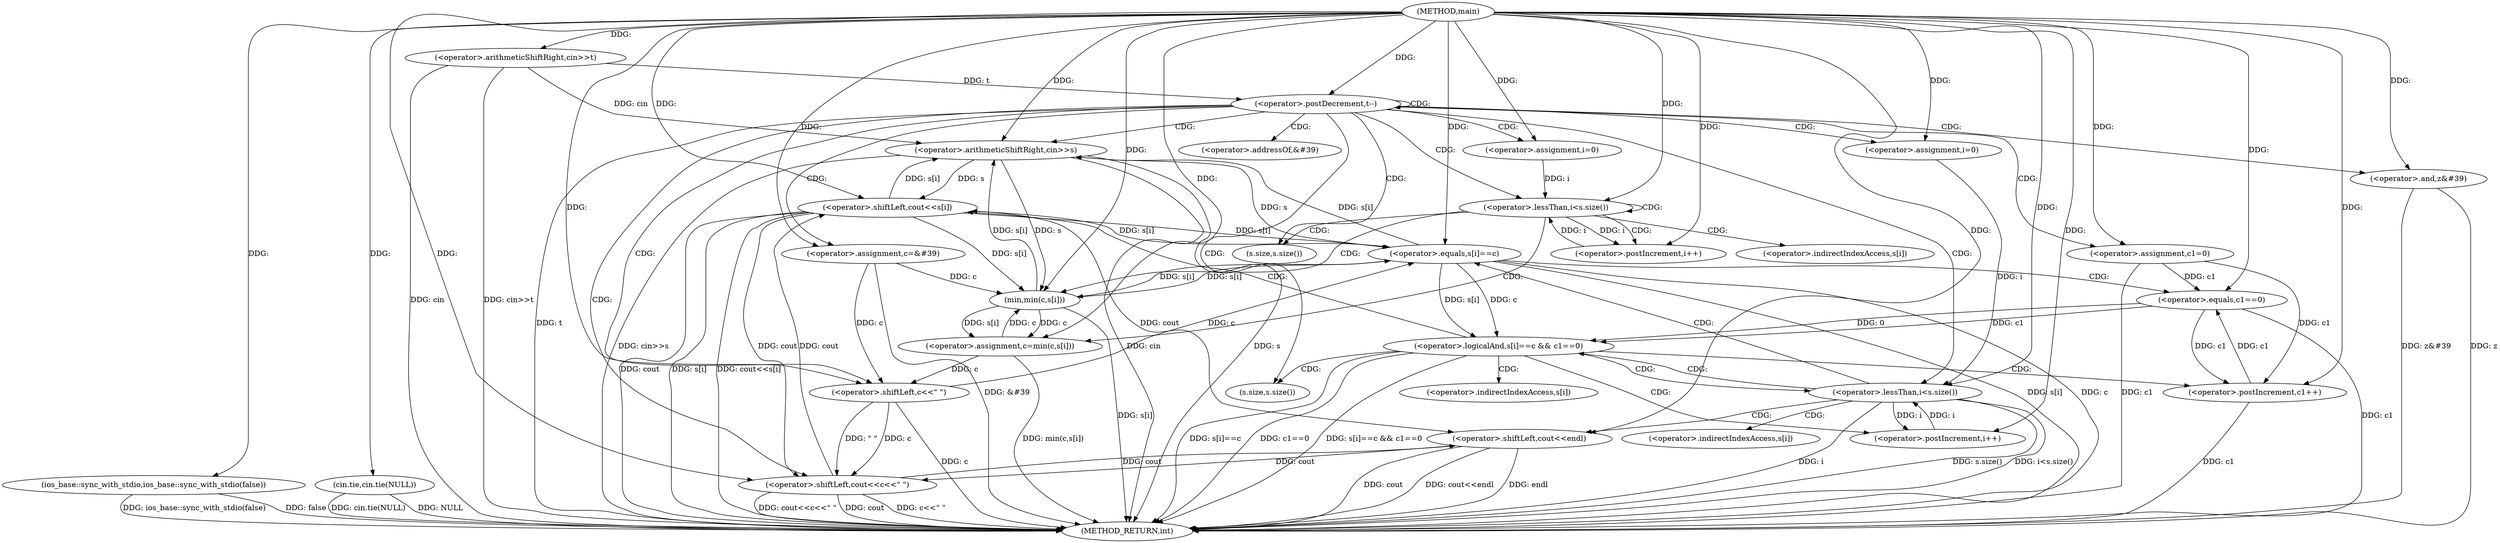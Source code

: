 digraph "main" {  
"1000366" [label = "(METHOD,main)" ]
"1000452" [label = "(METHOD_RETURN,int)" ]
"1000368" [label = "(ios_base::sync_with_stdio,ios_base::sync_with_stdio(false))" ]
"1000370" [label = "(cin.tie,cin.tie(NULL))" ]
"1000373" [label = "(<operator>.arithmeticShiftRight,cin>>t)" ]
"1000377" [label = "(<operator>.postDecrement,t--)" ]
"1000381" [label = "(<operator>.arithmeticShiftRight,cin>>s)" ]
"1000385" [label = "(<operator>.assignment,c=&#39)" ]
"1000389" [label = "(<operator>.and,z&#39)" ]
"1000410" [label = "(<operator>.shiftLeft,cout<<c<<\" \")" ]
"1000416" [label = "(<operator>.assignment,c1=0)" ]
"1000449" [label = "(<operator>.shiftLeft,cout<<endl)" ]
"1000394" [label = "(<operator>.assignment,i=0)" ]
"1000397" [label = "(<operator>.lessThan,i<s.size())" ]
"1000400" [label = "(<operator>.postIncrement,i++)" ]
"1000421" [label = "(<operator>.assignment,i=0)" ]
"1000424" [label = "(<operator>.lessThan,i<s.size())" ]
"1000427" [label = "(<operator>.postIncrement,i++)" ]
"1000403" [label = "(<operator>.assignment,c=min(c,s[i]))" ]
"1000412" [label = "(<operator>.shiftLeft,c<<\" \")" ]
"1000444" [label = "(<operator>.shiftLeft,cout<<s[i])" ]
"1000431" [label = "(<operator>.logicalAnd,s[i]==c && c1==0)" ]
"1000405" [label = "(min,min(c,s[i]))" ]
"1000441" [label = "(<operator>.postIncrement,c1++)" ]
"1000432" [label = "(<operator>.equals,s[i]==c)" ]
"1000437" [label = "(<operator>.equals,c1==0)" ]
"1000387" [label = "(<operator>.addressOf,&#39)" ]
"1000399" [label = "(s.size,s.size())" ]
"1000426" [label = "(s.size,s.size())" ]
"1000446" [label = "(<operator>.indirectIndexAccess,s[i])" ]
"1000407" [label = "(<operator>.indirectIndexAccess,s[i])" ]
"1000433" [label = "(<operator>.indirectIndexAccess,s[i])" ]
  "1000368" -> "1000452"  [ label = "DDG: ios_base::sync_with_stdio(false)"] 
  "1000370" -> "1000452"  [ label = "DDG: cin.tie(NULL)"] 
  "1000373" -> "1000452"  [ label = "DDG: cin"] 
  "1000373" -> "1000452"  [ label = "DDG: cin>>t"] 
  "1000377" -> "1000452"  [ label = "DDG: t"] 
  "1000381" -> "1000452"  [ label = "DDG: cin"] 
  "1000381" -> "1000452"  [ label = "DDG: s"] 
  "1000381" -> "1000452"  [ label = "DDG: cin>>s"] 
  "1000385" -> "1000452"  [ label = "DDG: &#39"] 
  "1000389" -> "1000452"  [ label = "DDG: z&#39"] 
  "1000410" -> "1000452"  [ label = "DDG: cout"] 
  "1000412" -> "1000452"  [ label = "DDG: c"] 
  "1000410" -> "1000452"  [ label = "DDG: c<<\" \""] 
  "1000410" -> "1000452"  [ label = "DDG: cout<<c<<\" \""] 
  "1000416" -> "1000452"  [ label = "DDG: c1"] 
  "1000424" -> "1000452"  [ label = "DDG: i"] 
  "1000424" -> "1000452"  [ label = "DDG: s.size()"] 
  "1000424" -> "1000452"  [ label = "DDG: i<s.size()"] 
  "1000449" -> "1000452"  [ label = "DDG: cout"] 
  "1000449" -> "1000452"  [ label = "DDG: cout<<endl"] 
  "1000432" -> "1000452"  [ label = "DDG: s[i]"] 
  "1000432" -> "1000452"  [ label = "DDG: c"] 
  "1000431" -> "1000452"  [ label = "DDG: s[i]==c"] 
  "1000437" -> "1000452"  [ label = "DDG: c1"] 
  "1000431" -> "1000452"  [ label = "DDG: c1==0"] 
  "1000431" -> "1000452"  [ label = "DDG: s[i]==c && c1==0"] 
  "1000444" -> "1000452"  [ label = "DDG: cout"] 
  "1000444" -> "1000452"  [ label = "DDG: s[i]"] 
  "1000444" -> "1000452"  [ label = "DDG: cout<<s[i]"] 
  "1000441" -> "1000452"  [ label = "DDG: c1"] 
  "1000405" -> "1000452"  [ label = "DDG: s[i]"] 
  "1000403" -> "1000452"  [ label = "DDG: min(c,s[i])"] 
  "1000389" -> "1000452"  [ label = "DDG: z"] 
  "1000449" -> "1000452"  [ label = "DDG: endl"] 
  "1000370" -> "1000452"  [ label = "DDG: NULL"] 
  "1000368" -> "1000452"  [ label = "DDG: false"] 
  "1000366" -> "1000368"  [ label = "DDG: "] 
  "1000366" -> "1000370"  [ label = "DDG: "] 
  "1000366" -> "1000373"  [ label = "DDG: "] 
  "1000373" -> "1000377"  [ label = "DDG: t"] 
  "1000366" -> "1000377"  [ label = "DDG: "] 
  "1000366" -> "1000416"  [ label = "DDG: "] 
  "1000373" -> "1000381"  [ label = "DDG: cin"] 
  "1000366" -> "1000381"  [ label = "DDG: "] 
  "1000432" -> "1000381"  [ label = "DDG: s[i]"] 
  "1000444" -> "1000381"  [ label = "DDG: s[i]"] 
  "1000405" -> "1000381"  [ label = "DDG: s[i]"] 
  "1000366" -> "1000385"  [ label = "DDG: "] 
  "1000366" -> "1000389"  [ label = "DDG: "] 
  "1000366" -> "1000394"  [ label = "DDG: "] 
  "1000449" -> "1000410"  [ label = "DDG: cout"] 
  "1000444" -> "1000410"  [ label = "DDG: cout"] 
  "1000366" -> "1000410"  [ label = "DDG: "] 
  "1000412" -> "1000410"  [ label = "DDG: \" \""] 
  "1000412" -> "1000410"  [ label = "DDG: c"] 
  "1000366" -> "1000421"  [ label = "DDG: "] 
  "1000410" -> "1000449"  [ label = "DDG: cout"] 
  "1000444" -> "1000449"  [ label = "DDG: cout"] 
  "1000366" -> "1000449"  [ label = "DDG: "] 
  "1000394" -> "1000397"  [ label = "DDG: i"] 
  "1000400" -> "1000397"  [ label = "DDG: i"] 
  "1000366" -> "1000397"  [ label = "DDG: "] 
  "1000397" -> "1000400"  [ label = "DDG: i"] 
  "1000366" -> "1000400"  [ label = "DDG: "] 
  "1000405" -> "1000403"  [ label = "DDG: s[i]"] 
  "1000405" -> "1000403"  [ label = "DDG: c"] 
  "1000385" -> "1000412"  [ label = "DDG: c"] 
  "1000403" -> "1000412"  [ label = "DDG: c"] 
  "1000366" -> "1000412"  [ label = "DDG: "] 
  "1000421" -> "1000424"  [ label = "DDG: i"] 
  "1000427" -> "1000424"  [ label = "DDG: i"] 
  "1000366" -> "1000424"  [ label = "DDG: "] 
  "1000424" -> "1000427"  [ label = "DDG: i"] 
  "1000366" -> "1000427"  [ label = "DDG: "] 
  "1000366" -> "1000403"  [ label = "DDG: "] 
  "1000410" -> "1000444"  [ label = "DDG: cout"] 
  "1000366" -> "1000444"  [ label = "DDG: "] 
  "1000381" -> "1000444"  [ label = "DDG: s"] 
  "1000432" -> "1000444"  [ label = "DDG: s[i]"] 
  "1000385" -> "1000405"  [ label = "DDG: c"] 
  "1000403" -> "1000405"  [ label = "DDG: c"] 
  "1000366" -> "1000405"  [ label = "DDG: "] 
  "1000381" -> "1000405"  [ label = "DDG: s"] 
  "1000432" -> "1000405"  [ label = "DDG: s[i]"] 
  "1000444" -> "1000405"  [ label = "DDG: s[i]"] 
  "1000432" -> "1000431"  [ label = "DDG: c"] 
  "1000432" -> "1000431"  [ label = "DDG: s[i]"] 
  "1000437" -> "1000431"  [ label = "DDG: 0"] 
  "1000437" -> "1000431"  [ label = "DDG: c1"] 
  "1000381" -> "1000432"  [ label = "DDG: s"] 
  "1000444" -> "1000432"  [ label = "DDG: s[i]"] 
  "1000405" -> "1000432"  [ label = "DDG: s[i]"] 
  "1000412" -> "1000432"  [ label = "DDG: c"] 
  "1000366" -> "1000432"  [ label = "DDG: "] 
  "1000416" -> "1000437"  [ label = "DDG: c1"] 
  "1000441" -> "1000437"  [ label = "DDG: c1"] 
  "1000366" -> "1000437"  [ label = "DDG: "] 
  "1000416" -> "1000441"  [ label = "DDG: c1"] 
  "1000437" -> "1000441"  [ label = "DDG: c1"] 
  "1000366" -> "1000441"  [ label = "DDG: "] 
  "1000377" -> "1000389"  [ label = "CDG: "] 
  "1000377" -> "1000426"  [ label = "CDG: "] 
  "1000377" -> "1000397"  [ label = "CDG: "] 
  "1000377" -> "1000387"  [ label = "CDG: "] 
  "1000377" -> "1000385"  [ label = "CDG: "] 
  "1000377" -> "1000424"  [ label = "CDG: "] 
  "1000377" -> "1000399"  [ label = "CDG: "] 
  "1000377" -> "1000377"  [ label = "CDG: "] 
  "1000377" -> "1000412"  [ label = "CDG: "] 
  "1000377" -> "1000410"  [ label = "CDG: "] 
  "1000377" -> "1000394"  [ label = "CDG: "] 
  "1000377" -> "1000421"  [ label = "CDG: "] 
  "1000377" -> "1000381"  [ label = "CDG: "] 
  "1000377" -> "1000416"  [ label = "CDG: "] 
  "1000397" -> "1000397"  [ label = "CDG: "] 
  "1000397" -> "1000400"  [ label = "CDG: "] 
  "1000397" -> "1000403"  [ label = "CDG: "] 
  "1000397" -> "1000407"  [ label = "CDG: "] 
  "1000397" -> "1000405"  [ label = "CDG: "] 
  "1000397" -> "1000399"  [ label = "CDG: "] 
  "1000424" -> "1000432"  [ label = "CDG: "] 
  "1000424" -> "1000431"  [ label = "CDG: "] 
  "1000424" -> "1000449"  [ label = "CDG: "] 
  "1000424" -> "1000433"  [ label = "CDG: "] 
  "1000431" -> "1000427"  [ label = "CDG: "] 
  "1000431" -> "1000426"  [ label = "CDG: "] 
  "1000431" -> "1000444"  [ label = "CDG: "] 
  "1000431" -> "1000446"  [ label = "CDG: "] 
  "1000431" -> "1000424"  [ label = "CDG: "] 
  "1000431" -> "1000441"  [ label = "CDG: "] 
  "1000432" -> "1000437"  [ label = "CDG: "] 
}
